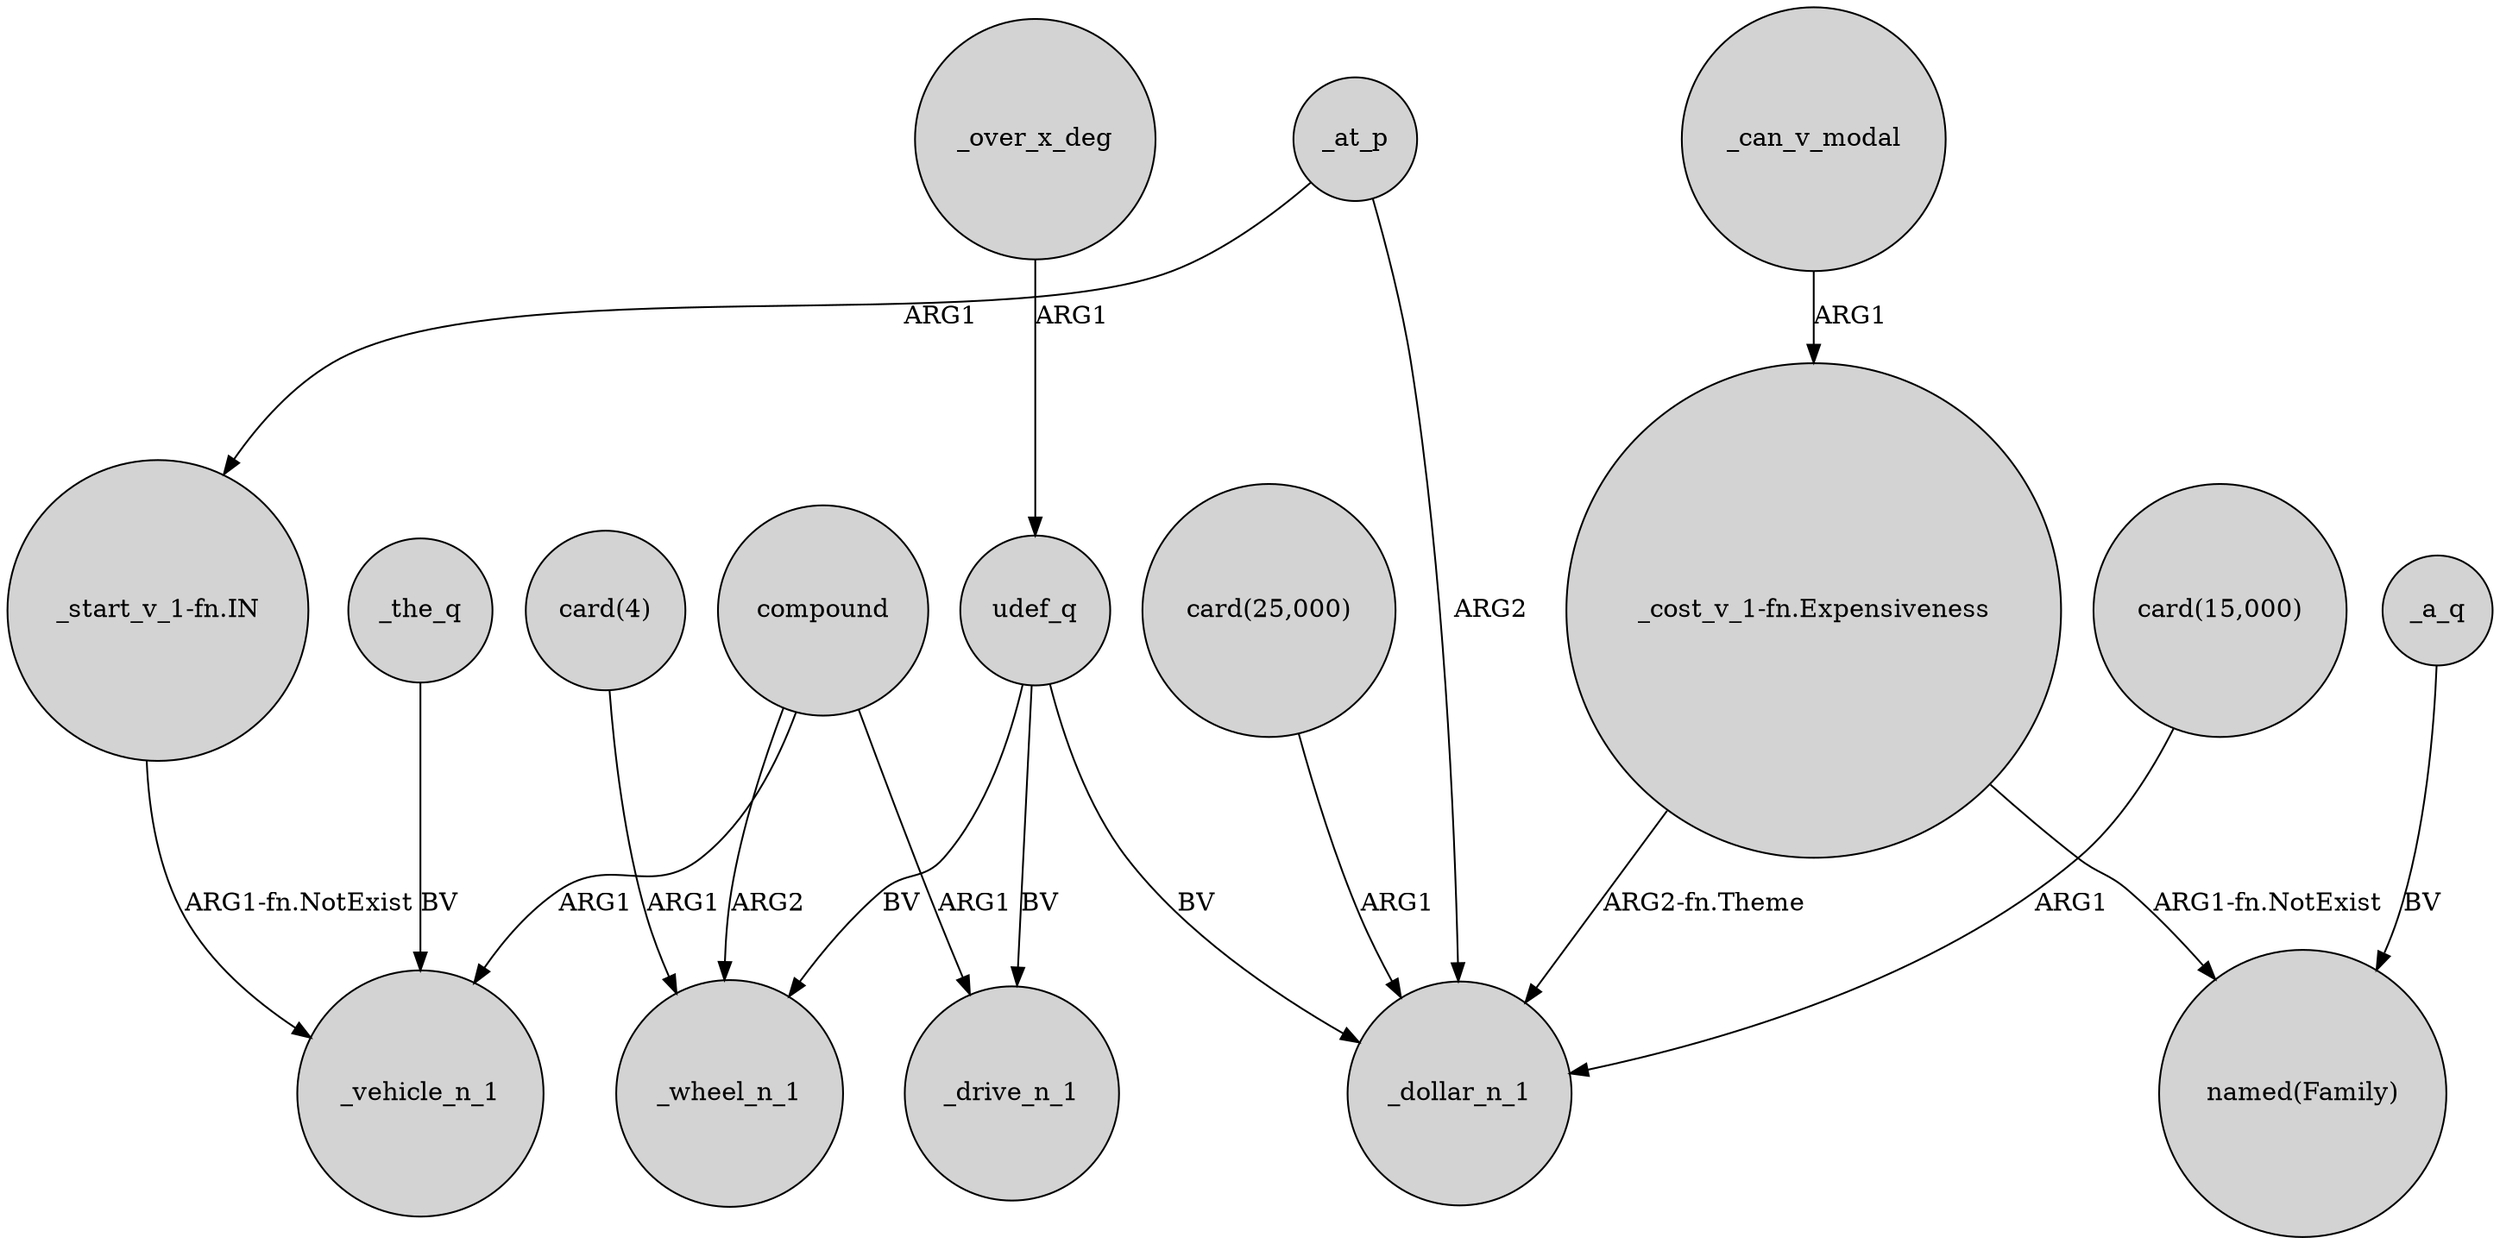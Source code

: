 digraph {
	node [shape=circle style=filled]
	_at_p -> "_start_v_1-fn.IN" [label=ARG1]
	_a_q -> "named(Family)" [label=BV]
	udef_q -> _wheel_n_1 [label=BV]
	_at_p -> _dollar_n_1 [label=ARG2]
	_the_q -> _vehicle_n_1 [label=BV]
	_can_v_modal -> "_cost_v_1-fn.Expensiveness" [label=ARG1]
	udef_q -> _dollar_n_1 [label=BV]
	_over_x_deg -> udef_q [label=ARG1]
	"card(15,000)" -> _dollar_n_1 [label=ARG1]
	"_start_v_1-fn.IN" -> _vehicle_n_1 [label="ARG1-fn.NotExist"]
	"card(25,000)" -> _dollar_n_1 [label=ARG1]
	compound -> _vehicle_n_1 [label=ARG1]
	compound -> _drive_n_1 [label=ARG1]
	"card(4)" -> _wheel_n_1 [label=ARG1]
	"_cost_v_1-fn.Expensiveness" -> "named(Family)" [label="ARG1-fn.NotExist"]
	"_cost_v_1-fn.Expensiveness" -> _dollar_n_1 [label="ARG2-fn.Theme"]
	udef_q -> _drive_n_1 [label=BV]
	compound -> _wheel_n_1 [label=ARG2]
}
